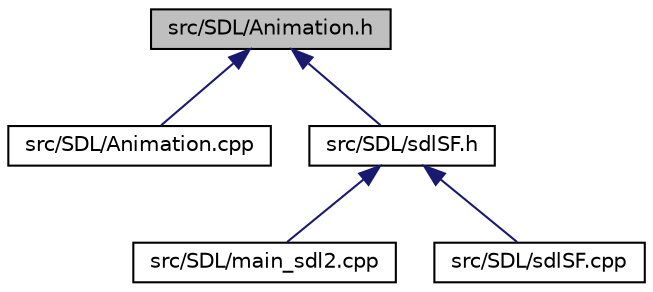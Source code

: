 digraph "src/SDL/Animation.h"
{
 // LATEX_PDF_SIZE
  edge [fontname="Helvetica",fontsize="10",labelfontname="Helvetica",labelfontsize="10"];
  node [fontname="Helvetica",fontsize="10",shape=record];
  Node1 [label="src/SDL/Animation.h",height=0.2,width=0.4,color="black", fillcolor="grey75", style="filled", fontcolor="black",tooltip="Module qui gère l'animation du personnage."];
  Node1 -> Node2 [dir="back",color="midnightblue",fontsize="10",style="solid"];
  Node2 [label="src/SDL/Animation.cpp",height=0.2,width=0.4,color="black", fillcolor="white", style="filled",URL="$Animation_8cpp.html",tooltip=" "];
  Node1 -> Node3 [dir="back",color="midnightblue",fontsize="10",style="solid"];
  Node3 [label="src/SDL/sdlSF.h",height=0.2,width=0.4,color="black", fillcolor="white", style="filled",URL="$sdlSF_8h.html",tooltip="Module qui gère la classe SDL et la boucle de jeu."];
  Node3 -> Node4 [dir="back",color="midnightblue",fontsize="10",style="solid"];
  Node4 [label="src/SDL/main_sdl2.cpp",height=0.2,width=0.4,color="black", fillcolor="white", style="filled",URL="$main__sdl2_8cpp.html",tooltip=" "];
  Node3 -> Node5 [dir="back",color="midnightblue",fontsize="10",style="solid"];
  Node5 [label="src/SDL/sdlSF.cpp",height=0.2,width=0.4,color="black", fillcolor="white", style="filled",URL="$sdlSF_8cpp.html",tooltip=" "];
}
